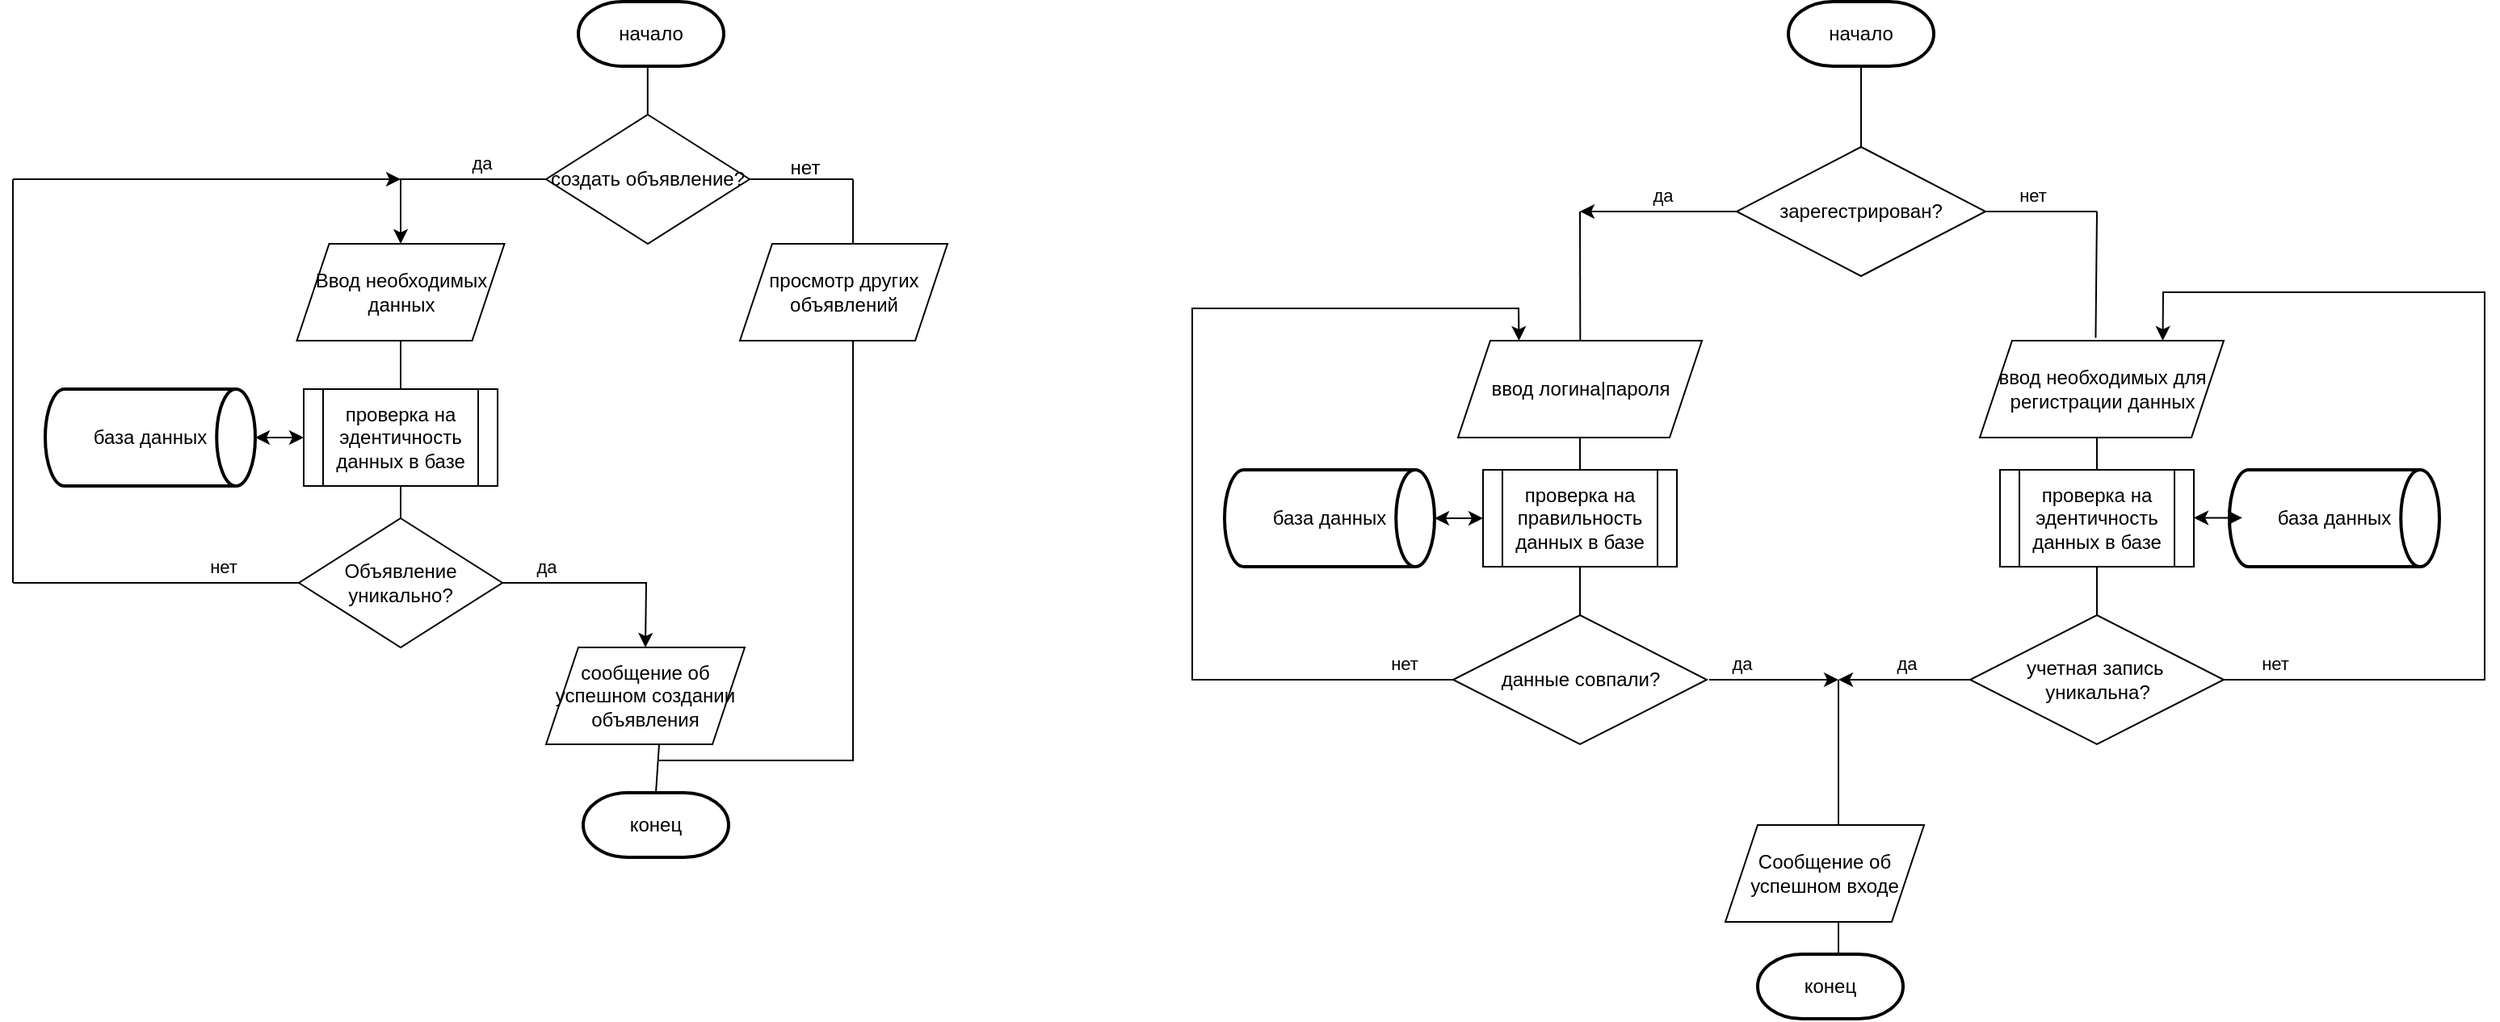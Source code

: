 <mxfile version="24.4.9" type="device">
  <diagram name="Страница — 1" id="G5TwiFS9o4xO-lp426D0">
    <mxGraphModel dx="2304" dy="664" grid="1" gridSize="10" guides="1" tooltips="1" connect="1" arrows="1" fold="1" page="1" pageScale="1" pageWidth="827" pageHeight="1169" math="0" shadow="0">
      <root>
        <mxCell id="0" />
        <mxCell id="1" parent="0" />
        <mxCell id="Oks4QLLE_htxSHBhnq_D-2" value="" style="endArrow=none;html=1;rounded=0;" parent="1" edge="1">
          <mxGeometry width="50" height="50" relative="1" as="geometry">
            <mxPoint x="414" y="180" as="sourcePoint" />
            <mxPoint x="414" y="130" as="targetPoint" />
          </mxGeometry>
        </mxCell>
        <mxCell id="Oks4QLLE_htxSHBhnq_D-23" style="edgeStyle=none;rounded=0;orthogonalLoop=1;jettySize=auto;html=1;" parent="1" source="Oks4QLLE_htxSHBhnq_D-3" edge="1">
          <mxGeometry relative="1" as="geometry">
            <mxPoint x="240.0" y="220" as="targetPoint" />
          </mxGeometry>
        </mxCell>
        <mxCell id="Oks4QLLE_htxSHBhnq_D-25" value="да" style="edgeLabel;html=1;align=center;verticalAlign=middle;resizable=0;points=[];" parent="Oks4QLLE_htxSHBhnq_D-23" vertex="1" connectable="0">
          <mxGeometry x="-0.12" y="1" relative="1" as="geometry">
            <mxPoint x="-4" y="-11" as="offset" />
          </mxGeometry>
        </mxCell>
        <mxCell id="Oks4QLLE_htxSHBhnq_D-3" value="зарегестрирован?" style="rhombus;whiteSpace=wrap;html=1;" parent="1" vertex="1">
          <mxGeometry x="337" y="180" width="154" height="80" as="geometry" />
        </mxCell>
        <mxCell id="Oks4QLLE_htxSHBhnq_D-4" value="ввод логина|&lt;span style=&quot;background-color: initial;&quot;&gt;пароля&lt;/span&gt;" style="shape=parallelogram;perimeter=parallelogramPerimeter;whiteSpace=wrap;html=1;fixedSize=1;" parent="1" vertex="1">
          <mxGeometry x="164.5" y="300" width="151" height="60" as="geometry" />
        </mxCell>
        <mxCell id="Oks4QLLE_htxSHBhnq_D-7" value="проверка на правильность данных в базе" style="shape=process;whiteSpace=wrap;html=1;backgroundOutline=1;strokeColor=default;" parent="1" vertex="1">
          <mxGeometry x="180" y="380" width="120" height="60" as="geometry" />
        </mxCell>
        <mxCell id="Oks4QLLE_htxSHBhnq_D-9" value="" style="endArrow=none;html=1;rounded=0;" parent="1" edge="1">
          <mxGeometry width="50" height="50" relative="1" as="geometry">
            <mxPoint x="240.16" y="300" as="sourcePoint" />
            <mxPoint x="240" y="220" as="targetPoint" />
          </mxGeometry>
        </mxCell>
        <mxCell id="Oks4QLLE_htxSHBhnq_D-11" value="" style="endArrow=none;html=1;rounded=0;exitX=0.5;exitY=0;exitDx=0;exitDy=0;" parent="1" source="Oks4QLLE_htxSHBhnq_D-7" edge="1">
          <mxGeometry width="50" height="50" relative="1" as="geometry">
            <mxPoint x="190" y="410" as="sourcePoint" />
            <mxPoint x="240" y="360" as="targetPoint" />
          </mxGeometry>
        </mxCell>
        <mxCell id="Oks4QLLE_htxSHBhnq_D-12" value="база данных" style="strokeWidth=2;html=1;shape=mxgraph.flowchart.direct_data;whiteSpace=wrap;" parent="1" vertex="1">
          <mxGeometry x="20" y="380" width="130" height="60" as="geometry" />
        </mxCell>
        <mxCell id="Oks4QLLE_htxSHBhnq_D-14" value="" style="endArrow=classic;startArrow=classic;html=1;rounded=0;entryX=0;entryY=0.5;entryDx=0;entryDy=0;" parent="1" target="Oks4QLLE_htxSHBhnq_D-7" edge="1">
          <mxGeometry width="50" height="50" relative="1" as="geometry">
            <mxPoint x="150" y="410" as="sourcePoint" />
            <mxPoint x="200" y="360" as="targetPoint" />
          </mxGeometry>
        </mxCell>
        <mxCell id="Oks4QLLE_htxSHBhnq_D-21" style="edgeStyle=none;rounded=0;orthogonalLoop=1;jettySize=auto;html=1;entryX=0.25;entryY=0;entryDx=0;entryDy=0;" parent="1" source="Oks4QLLE_htxSHBhnq_D-16" target="Oks4QLLE_htxSHBhnq_D-4" edge="1">
          <mxGeometry relative="1" as="geometry">
            <mxPoint y="510" as="targetPoint" />
            <Array as="points">
              <mxPoint y="510" />
              <mxPoint y="280" />
              <mxPoint x="100" y="280" />
              <mxPoint x="202" y="280" />
            </Array>
          </mxGeometry>
        </mxCell>
        <mxCell id="Oks4QLLE_htxSHBhnq_D-24" value="нет" style="edgeLabel;html=1;align=center;verticalAlign=middle;resizable=0;points=[];" parent="Oks4QLLE_htxSHBhnq_D-21" vertex="1" connectable="0">
          <mxGeometry x="-0.494" y="-3" relative="1" as="geometry">
            <mxPoint x="124" y="-7" as="offset" />
          </mxGeometry>
        </mxCell>
        <mxCell id="Oks4QLLE_htxSHBhnq_D-16" value="данные совпали?" style="rhombus;whiteSpace=wrap;html=1;" parent="1" vertex="1">
          <mxGeometry x="161.5" y="470" width="157" height="80" as="geometry" />
        </mxCell>
        <mxCell id="Oks4QLLE_htxSHBhnq_D-17" value="" style="endArrow=none;html=1;rounded=0;entryX=0.5;entryY=1;entryDx=0;entryDy=0;exitX=0.5;exitY=0;exitDx=0;exitDy=0;" parent="1" source="Oks4QLLE_htxSHBhnq_D-16" target="Oks4QLLE_htxSHBhnq_D-7" edge="1">
          <mxGeometry width="50" height="50" relative="1" as="geometry">
            <mxPoint x="240" y="467" as="sourcePoint" />
            <mxPoint x="290" y="410" as="targetPoint" />
          </mxGeometry>
        </mxCell>
        <mxCell id="Oks4QLLE_htxSHBhnq_D-26" value="Сообщение об успешном входе" style="shape=parallelogram;perimeter=parallelogramPerimeter;whiteSpace=wrap;html=1;fixedSize=1;" parent="1" vertex="1">
          <mxGeometry x="330" y="600" width="123" height="60" as="geometry" />
        </mxCell>
        <mxCell id="Oks4QLLE_htxSHBhnq_D-31" value="" style="endArrow=none;html=1;rounded=0;exitX=0.569;exitY=0;exitDx=0;exitDy=0;exitPerimeter=0;" parent="1" source="Oks4QLLE_htxSHBhnq_D-26" edge="1">
          <mxGeometry width="50" height="50" relative="1" as="geometry">
            <mxPoint x="350" y="560" as="sourcePoint" />
            <mxPoint x="400" y="510" as="targetPoint" />
          </mxGeometry>
        </mxCell>
        <mxCell id="Oks4QLLE_htxSHBhnq_D-35" value="ввод необходимых для регистрации данных" style="shape=parallelogram;perimeter=parallelogramPerimeter;whiteSpace=wrap;html=1;fixedSize=1;strokeColor=default;" parent="1" vertex="1">
          <mxGeometry x="487.5" y="300" width="151" height="60" as="geometry" />
        </mxCell>
        <mxCell id="Oks4QLLE_htxSHBhnq_D-36" value="" style="endArrow=none;html=1;rounded=0;" parent="1" edge="1">
          <mxGeometry width="50" height="50" relative="1" as="geometry">
            <mxPoint x="490" y="220" as="sourcePoint" />
            <mxPoint x="560" y="220" as="targetPoint" />
          </mxGeometry>
        </mxCell>
        <mxCell id="Oks4QLLE_htxSHBhnq_D-50" value="нет" style="edgeLabel;html=1;align=center;verticalAlign=middle;resizable=0;points=[];" parent="Oks4QLLE_htxSHBhnq_D-36" vertex="1" connectable="0">
          <mxGeometry x="-0.368" relative="1" as="geometry">
            <mxPoint x="8" y="-10" as="offset" />
          </mxGeometry>
        </mxCell>
        <mxCell id="Oks4QLLE_htxSHBhnq_D-37" value="" style="endArrow=none;html=1;rounded=0;exitX=0.475;exitY=-0.029;exitDx=0;exitDy=0;exitPerimeter=0;" parent="1" source="Oks4QLLE_htxSHBhnq_D-35" edge="1">
          <mxGeometry width="50" height="50" relative="1" as="geometry">
            <mxPoint x="550" y="298" as="sourcePoint" />
            <mxPoint x="560" y="220" as="targetPoint" />
          </mxGeometry>
        </mxCell>
        <mxCell id="Oks4QLLE_htxSHBhnq_D-38" value="проверка на эдентичность данных в базе" style="shape=process;whiteSpace=wrap;html=1;backgroundOutline=1;strokeColor=default;" parent="1" vertex="1">
          <mxGeometry x="500" y="380" width="120" height="60" as="geometry" />
        </mxCell>
        <mxCell id="Oks4QLLE_htxSHBhnq_D-41" value="" style="endArrow=none;html=1;rounded=0;exitX=0.5;exitY=0;exitDx=0;exitDy=0;" parent="1" edge="1">
          <mxGeometry width="50" height="50" relative="1" as="geometry">
            <mxPoint x="560" y="380" as="sourcePoint" />
            <mxPoint x="560" y="360" as="targetPoint" />
          </mxGeometry>
        </mxCell>
        <mxCell id="Oks4QLLE_htxSHBhnq_D-42" value="база данных" style="strokeWidth=2;html=1;shape=mxgraph.flowchart.direct_data;whiteSpace=wrap;strokeColor=default;" parent="1" vertex="1">
          <mxGeometry x="642" y="380" width="130" height="60" as="geometry" />
        </mxCell>
        <mxCell id="Oks4QLLE_htxSHBhnq_D-43" value="" style="endArrow=classic;startArrow=classic;html=1;rounded=0;entryX=0;entryY=0.5;entryDx=0;entryDy=0;strokeColor=default;" parent="1" edge="1">
          <mxGeometry width="50" height="50" relative="1" as="geometry">
            <mxPoint x="620" y="409.71" as="sourcePoint" />
            <mxPoint x="650" y="409.71" as="targetPoint" />
          </mxGeometry>
        </mxCell>
        <mxCell id="Oks4QLLE_htxSHBhnq_D-46" style="edgeStyle=none;rounded=0;orthogonalLoop=1;jettySize=auto;html=1;entryX=0.75;entryY=0;entryDx=0;entryDy=0;" parent="1" source="Oks4QLLE_htxSHBhnq_D-44" target="Oks4QLLE_htxSHBhnq_D-35" edge="1">
          <mxGeometry relative="1" as="geometry">
            <Array as="points">
              <mxPoint x="800" y="510" />
              <mxPoint x="800" y="270" />
              <mxPoint x="700" y="270" />
              <mxPoint x="601" y="270" />
            </Array>
          </mxGeometry>
        </mxCell>
        <mxCell id="Oks4QLLE_htxSHBhnq_D-47" value="нет" style="edgeLabel;html=1;align=center;verticalAlign=middle;resizable=0;points=[];" parent="Oks4QLLE_htxSHBhnq_D-46" vertex="1" connectable="0">
          <mxGeometry x="-0.782" y="-2" relative="1" as="geometry">
            <mxPoint x="-37" y="-12" as="offset" />
          </mxGeometry>
        </mxCell>
        <mxCell id="Oks4QLLE_htxSHBhnq_D-51" style="edgeStyle=none;rounded=0;orthogonalLoop=1;jettySize=auto;html=1;" parent="1" source="Oks4QLLE_htxSHBhnq_D-44" edge="1">
          <mxGeometry relative="1" as="geometry">
            <mxPoint x="400" y="510" as="targetPoint" />
          </mxGeometry>
        </mxCell>
        <mxCell id="Oks4QLLE_htxSHBhnq_D-52" value="да" style="edgeLabel;html=1;align=center;verticalAlign=middle;resizable=0;points=[];" parent="Oks4QLLE_htxSHBhnq_D-51" vertex="1" connectable="0">
          <mxGeometry x="-0.019" y="-1" relative="1" as="geometry">
            <mxPoint y="-9" as="offset" />
          </mxGeometry>
        </mxCell>
        <mxCell id="Oks4QLLE_htxSHBhnq_D-44" value="учетная запись&amp;nbsp;&lt;div&gt;уникальна?&lt;/div&gt;" style="rhombus;whiteSpace=wrap;html=1;" parent="1" vertex="1">
          <mxGeometry x="481.5" y="470" width="157" height="80" as="geometry" />
        </mxCell>
        <mxCell id="Oks4QLLE_htxSHBhnq_D-45" value="" style="endArrow=none;html=1;rounded=0;entryX=0.5;entryY=1;entryDx=0;entryDy=0;exitX=0.5;exitY=0;exitDx=0;exitDy=0;" parent="1" edge="1">
          <mxGeometry width="50" height="50" relative="1" as="geometry">
            <mxPoint x="560" y="470" as="sourcePoint" />
            <mxPoint x="560" y="440" as="targetPoint" />
          </mxGeometry>
        </mxCell>
        <mxCell id="Oks4QLLE_htxSHBhnq_D-54" value="" style="endArrow=none;html=1;rounded=0;exitX=0.5;exitY=0;exitDx=0;exitDy=0;" parent="1" edge="1">
          <mxGeometry width="50" height="50" relative="1" as="geometry">
            <mxPoint x="400" y="680" as="sourcePoint" />
            <mxPoint x="400" y="660" as="targetPoint" />
          </mxGeometry>
        </mxCell>
        <mxCell id="Oks4QLLE_htxSHBhnq_D-58" value="создать объявление?" style="rhombus;whiteSpace=wrap;html=1;strokeColor=default;" parent="1" vertex="1">
          <mxGeometry x="-400" y="160" width="126" height="80" as="geometry" />
        </mxCell>
        <mxCell id="Oks4QLLE_htxSHBhnq_D-59" value="" style="endArrow=none;html=1;rounded=0;" parent="1" edge="1">
          <mxGeometry width="50" height="50" relative="1" as="geometry">
            <mxPoint x="-337.1" y="160" as="sourcePoint" />
            <mxPoint x="-337.1" y="130" as="targetPoint" />
          </mxGeometry>
        </mxCell>
        <mxCell id="Oks4QLLE_htxSHBhnq_D-60" value="Ввод необходимых данных" style="shape=parallelogram;perimeter=parallelogramPerimeter;whiteSpace=wrap;html=1;fixedSize=1;" parent="1" vertex="1">
          <mxGeometry x="-554.25" y="240" width="128.5" height="60" as="geometry" />
        </mxCell>
        <mxCell id="Oks4QLLE_htxSHBhnq_D-61" style="edgeStyle=none;rounded=0;orthogonalLoop=1;jettySize=auto;html=1;" parent="1" source="Oks4QLLE_htxSHBhnq_D-58" edge="1">
          <mxGeometry relative="1" as="geometry">
            <mxPoint x="-490" y="240" as="targetPoint" />
            <Array as="points">
              <mxPoint x="-490" y="200" />
            </Array>
          </mxGeometry>
        </mxCell>
        <mxCell id="Oks4QLLE_htxSHBhnq_D-62" value="да" style="edgeLabel;html=1;align=center;verticalAlign=middle;resizable=0;points=[];" parent="Oks4QLLE_htxSHBhnq_D-61" vertex="1" connectable="0">
          <mxGeometry x="-0.315" relative="1" as="geometry">
            <mxPoint x="4" y="-10" as="offset" />
          </mxGeometry>
        </mxCell>
        <mxCell id="Oks4QLLE_htxSHBhnq_D-64" value="проверка на эдентичность данных в базе" style="shape=process;whiteSpace=wrap;html=1;backgroundOutline=1;strokeColor=default;" parent="1" vertex="1">
          <mxGeometry x="-550" y="330" width="120" height="60" as="geometry" />
        </mxCell>
        <mxCell id="Oks4QLLE_htxSHBhnq_D-65" value="" style="endArrow=none;html=1;rounded=0;exitX=0.5;exitY=0;exitDx=0;exitDy=0;" parent="1" source="Oks4QLLE_htxSHBhnq_D-64" edge="1">
          <mxGeometry width="50" height="50" relative="1" as="geometry">
            <mxPoint x="-490" y="339" as="sourcePoint" />
            <mxPoint x="-490" y="300" as="targetPoint" />
            <Array as="points">
              <mxPoint x="-490" y="330" />
            </Array>
          </mxGeometry>
        </mxCell>
        <mxCell id="Oks4QLLE_htxSHBhnq_D-66" value="база данных" style="strokeWidth=2;html=1;shape=mxgraph.flowchart.direct_data;whiteSpace=wrap;" parent="1" vertex="1">
          <mxGeometry x="-710" y="330" width="130" height="60" as="geometry" />
        </mxCell>
        <mxCell id="Oks4QLLE_htxSHBhnq_D-67" value="" style="endArrow=classic;startArrow=classic;html=1;rounded=0;entryX=0;entryY=0.5;entryDx=0;entryDy=0;" parent="1" edge="1">
          <mxGeometry width="50" height="50" relative="1" as="geometry">
            <mxPoint x="-580" y="360" as="sourcePoint" />
            <mxPoint x="-550" y="360" as="targetPoint" />
          </mxGeometry>
        </mxCell>
        <mxCell id="Oks4QLLE_htxSHBhnq_D-68" value="" style="endArrow=none;html=1;rounded=0;" parent="1" edge="1">
          <mxGeometry width="50" height="50" relative="1" as="geometry">
            <mxPoint x="-490" y="420" as="sourcePoint" />
            <mxPoint x="-490" y="390" as="targetPoint" />
          </mxGeometry>
        </mxCell>
        <mxCell id="Oks4QLLE_htxSHBhnq_D-76" style="edgeStyle=none;rounded=0;orthogonalLoop=1;jettySize=auto;html=1;entryX=0.5;entryY=0;entryDx=0;entryDy=0;" parent="1" target="Oks4QLLE_htxSHBhnq_D-75" edge="1">
          <mxGeometry relative="1" as="geometry">
            <Array as="points">
              <mxPoint x="-338" y="450" />
            </Array>
            <mxPoint x="-440" y="450" as="sourcePoint" />
          </mxGeometry>
        </mxCell>
        <mxCell id="Oks4QLLE_htxSHBhnq_D-77" value="да" style="edgeLabel;html=1;align=center;verticalAlign=middle;resizable=0;points=[];" parent="Oks4QLLE_htxSHBhnq_D-76" vertex="1" connectable="0">
          <mxGeometry x="-0.407" relative="1" as="geometry">
            <mxPoint x="-2" y="-10" as="offset" />
          </mxGeometry>
        </mxCell>
        <mxCell id="Oks4QLLE_htxSHBhnq_D-71" value="" style="endArrow=none;html=1;rounded=0;" parent="1" edge="1">
          <mxGeometry width="50" height="50" relative="1" as="geometry">
            <mxPoint x="-730" y="450" as="sourcePoint" />
            <mxPoint x="-550" y="450" as="targetPoint" />
          </mxGeometry>
        </mxCell>
        <mxCell id="Oks4QLLE_htxSHBhnq_D-74" value="нет" style="edgeLabel;html=1;align=center;verticalAlign=middle;resizable=0;points=[];" parent="Oks4QLLE_htxSHBhnq_D-71" vertex="1" connectable="0">
          <mxGeometry x="0.277" y="-3" relative="1" as="geometry">
            <mxPoint x="15" y="-13" as="offset" />
          </mxGeometry>
        </mxCell>
        <mxCell id="Oks4QLLE_htxSHBhnq_D-72" value="" style="endArrow=none;html=1;rounded=0;" parent="1" edge="1">
          <mxGeometry width="50" height="50" relative="1" as="geometry">
            <mxPoint x="-730" y="450" as="sourcePoint" />
            <mxPoint x="-730" y="200" as="targetPoint" />
          </mxGeometry>
        </mxCell>
        <mxCell id="Oks4QLLE_htxSHBhnq_D-75" value="сообщение об успешном создании объявления" style="shape=parallelogram;perimeter=parallelogramPerimeter;whiteSpace=wrap;html=1;fixedSize=1;" parent="1" vertex="1">
          <mxGeometry x="-400" y="490" width="123" height="60" as="geometry" />
        </mxCell>
        <mxCell id="Oks4QLLE_htxSHBhnq_D-80" value="" style="endArrow=none;html=1;rounded=0;exitX=1;exitY=0.5;exitDx=0;exitDy=0;" parent="1" source="Oks4QLLE_htxSHBhnq_D-58" edge="1">
          <mxGeometry width="50" height="50" relative="1" as="geometry">
            <mxPoint x="-270" y="200" as="sourcePoint" />
            <mxPoint x="-210" y="200" as="targetPoint" />
          </mxGeometry>
        </mxCell>
        <mxCell id="Oks4QLLE_htxSHBhnq_D-81" value="" style="endArrow=none;html=1;rounded=0;" parent="1" edge="1">
          <mxGeometry width="50" height="50" relative="1" as="geometry">
            <mxPoint x="-210" y="240" as="sourcePoint" />
            <mxPoint x="-210" y="200" as="targetPoint" />
          </mxGeometry>
        </mxCell>
        <mxCell id="Oks4QLLE_htxSHBhnq_D-82" value="просмотр других объявлений" style="shape=parallelogram;perimeter=parallelogramPerimeter;whiteSpace=wrap;html=1;fixedSize=1;" parent="1" vertex="1">
          <mxGeometry x="-280" y="240" width="128.5" height="60" as="geometry" />
        </mxCell>
        <mxCell id="Oks4QLLE_htxSHBhnq_D-83" value="нет" style="text;html=1;align=center;verticalAlign=middle;resizable=0;points=[];autosize=1;strokeColor=none;fillColor=none;" parent="1" vertex="1">
          <mxGeometry x="-260" y="178" width="40" height="30" as="geometry" />
        </mxCell>
        <mxCell id="Oks4QLLE_htxSHBhnq_D-88" value="" style="endArrow=none;html=1;rounded=0;" parent="1" edge="1">
          <mxGeometry width="50" height="50" relative="1" as="geometry">
            <mxPoint x="-330" y="560" as="sourcePoint" />
            <mxPoint x="-210" y="300" as="targetPoint" />
            <Array as="points">
              <mxPoint x="-250" y="560" />
              <mxPoint x="-210" y="560" />
            </Array>
          </mxGeometry>
        </mxCell>
        <mxCell id="9R7ccAf7EfQ6iNbYfZ7h-1" value="" style="endArrow=classic;html=1;rounded=0;" parent="1" edge="1">
          <mxGeometry width="50" height="50" relative="1" as="geometry">
            <mxPoint x="-730" y="200" as="sourcePoint" />
            <mxPoint x="-490" y="200" as="targetPoint" />
            <Array as="points">
              <mxPoint x="-610" y="200" />
            </Array>
          </mxGeometry>
        </mxCell>
        <mxCell id="sXOywZ3eLnlEHRze2-uo-1" value="начало" style="strokeWidth=2;html=1;shape=mxgraph.flowchart.terminator;whiteSpace=wrap;" parent="1" vertex="1">
          <mxGeometry x="369" y="90" width="90" height="40" as="geometry" />
        </mxCell>
        <mxCell id="sXOywZ3eLnlEHRze2-uo-2" value="конец" style="strokeWidth=2;html=1;shape=mxgraph.flowchart.terminator;whiteSpace=wrap;" parent="1" vertex="1">
          <mxGeometry x="-377" y="580" width="90" height="40" as="geometry" />
        </mxCell>
        <mxCell id="sXOywZ3eLnlEHRze2-uo-3" value="" style="endArrow=none;html=1;rounded=0;exitX=0.5;exitY=0;exitDx=0;exitDy=0;exitPerimeter=0;" parent="1" source="sXOywZ3eLnlEHRze2-uo-2" edge="1">
          <mxGeometry width="50" height="50" relative="1" as="geometry">
            <mxPoint x="-380" y="600" as="sourcePoint" />
            <mxPoint x="-330" y="550" as="targetPoint" />
          </mxGeometry>
        </mxCell>
        <mxCell id="sXOywZ3eLnlEHRze2-uo-4" value="" style="endArrow=classic;html=1;rounded=0;" parent="1" edge="1">
          <mxGeometry width="50" height="50" relative="1" as="geometry">
            <mxPoint x="320" y="510" as="sourcePoint" />
            <mxPoint x="400" y="510" as="targetPoint" />
          </mxGeometry>
        </mxCell>
        <mxCell id="sXOywZ3eLnlEHRze2-uo-5" value="да" style="edgeLabel;html=1;align=center;verticalAlign=middle;resizable=0;points=[];" parent="sXOywZ3eLnlEHRze2-uo-4" vertex="1" connectable="0">
          <mxGeometry x="-0.55" y="-1" relative="1" as="geometry">
            <mxPoint x="2" y="-11" as="offset" />
          </mxGeometry>
        </mxCell>
        <mxCell id="sXOywZ3eLnlEHRze2-uo-6" value="начало" style="strokeWidth=2;html=1;shape=mxgraph.flowchart.terminator;whiteSpace=wrap;strokeColor=default;" parent="1" vertex="1">
          <mxGeometry x="-380" y="90" width="90" height="40" as="geometry" />
        </mxCell>
        <mxCell id="sXOywZ3eLnlEHRze2-uo-8" value="конец" style="strokeWidth=2;html=1;shape=mxgraph.flowchart.terminator;whiteSpace=wrap;" parent="1" vertex="1">
          <mxGeometry x="350" y="680" width="90" height="40" as="geometry" />
        </mxCell>
        <mxCell id="ZQTTkb2uqrrDlu9U-Ghj-1" value="Объявление уникально?" style="rhombus;whiteSpace=wrap;html=1;strokeColor=default;" vertex="1" parent="1">
          <mxGeometry x="-553" y="410" width="126" height="80" as="geometry" />
        </mxCell>
      </root>
    </mxGraphModel>
  </diagram>
</mxfile>
